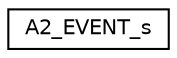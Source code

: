 digraph "Graphical Class Hierarchy"
{
 // LATEX_PDF_SIZE
  edge [fontname="Helvetica",fontsize="10",labelfontname="Helvetica",labelfontsize="10"];
  node [fontname="Helvetica",fontsize="10",shape=record];
  rankdir="LR";
  Node0 [label="A2_EVENT_s",height=0.2,width=0.4,color="black", fillcolor="white", style="filled",URL="$structA2__EVENT__s.html",tooltip=" "];
}
